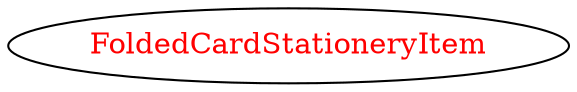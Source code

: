 digraph dependencyGraph {
 concentrate=true;
 ranksep="2.0";
 rankdir="LR"; 
 splines="ortho";
"FoldedCardStationeryItem" [fontcolor="red"];
}